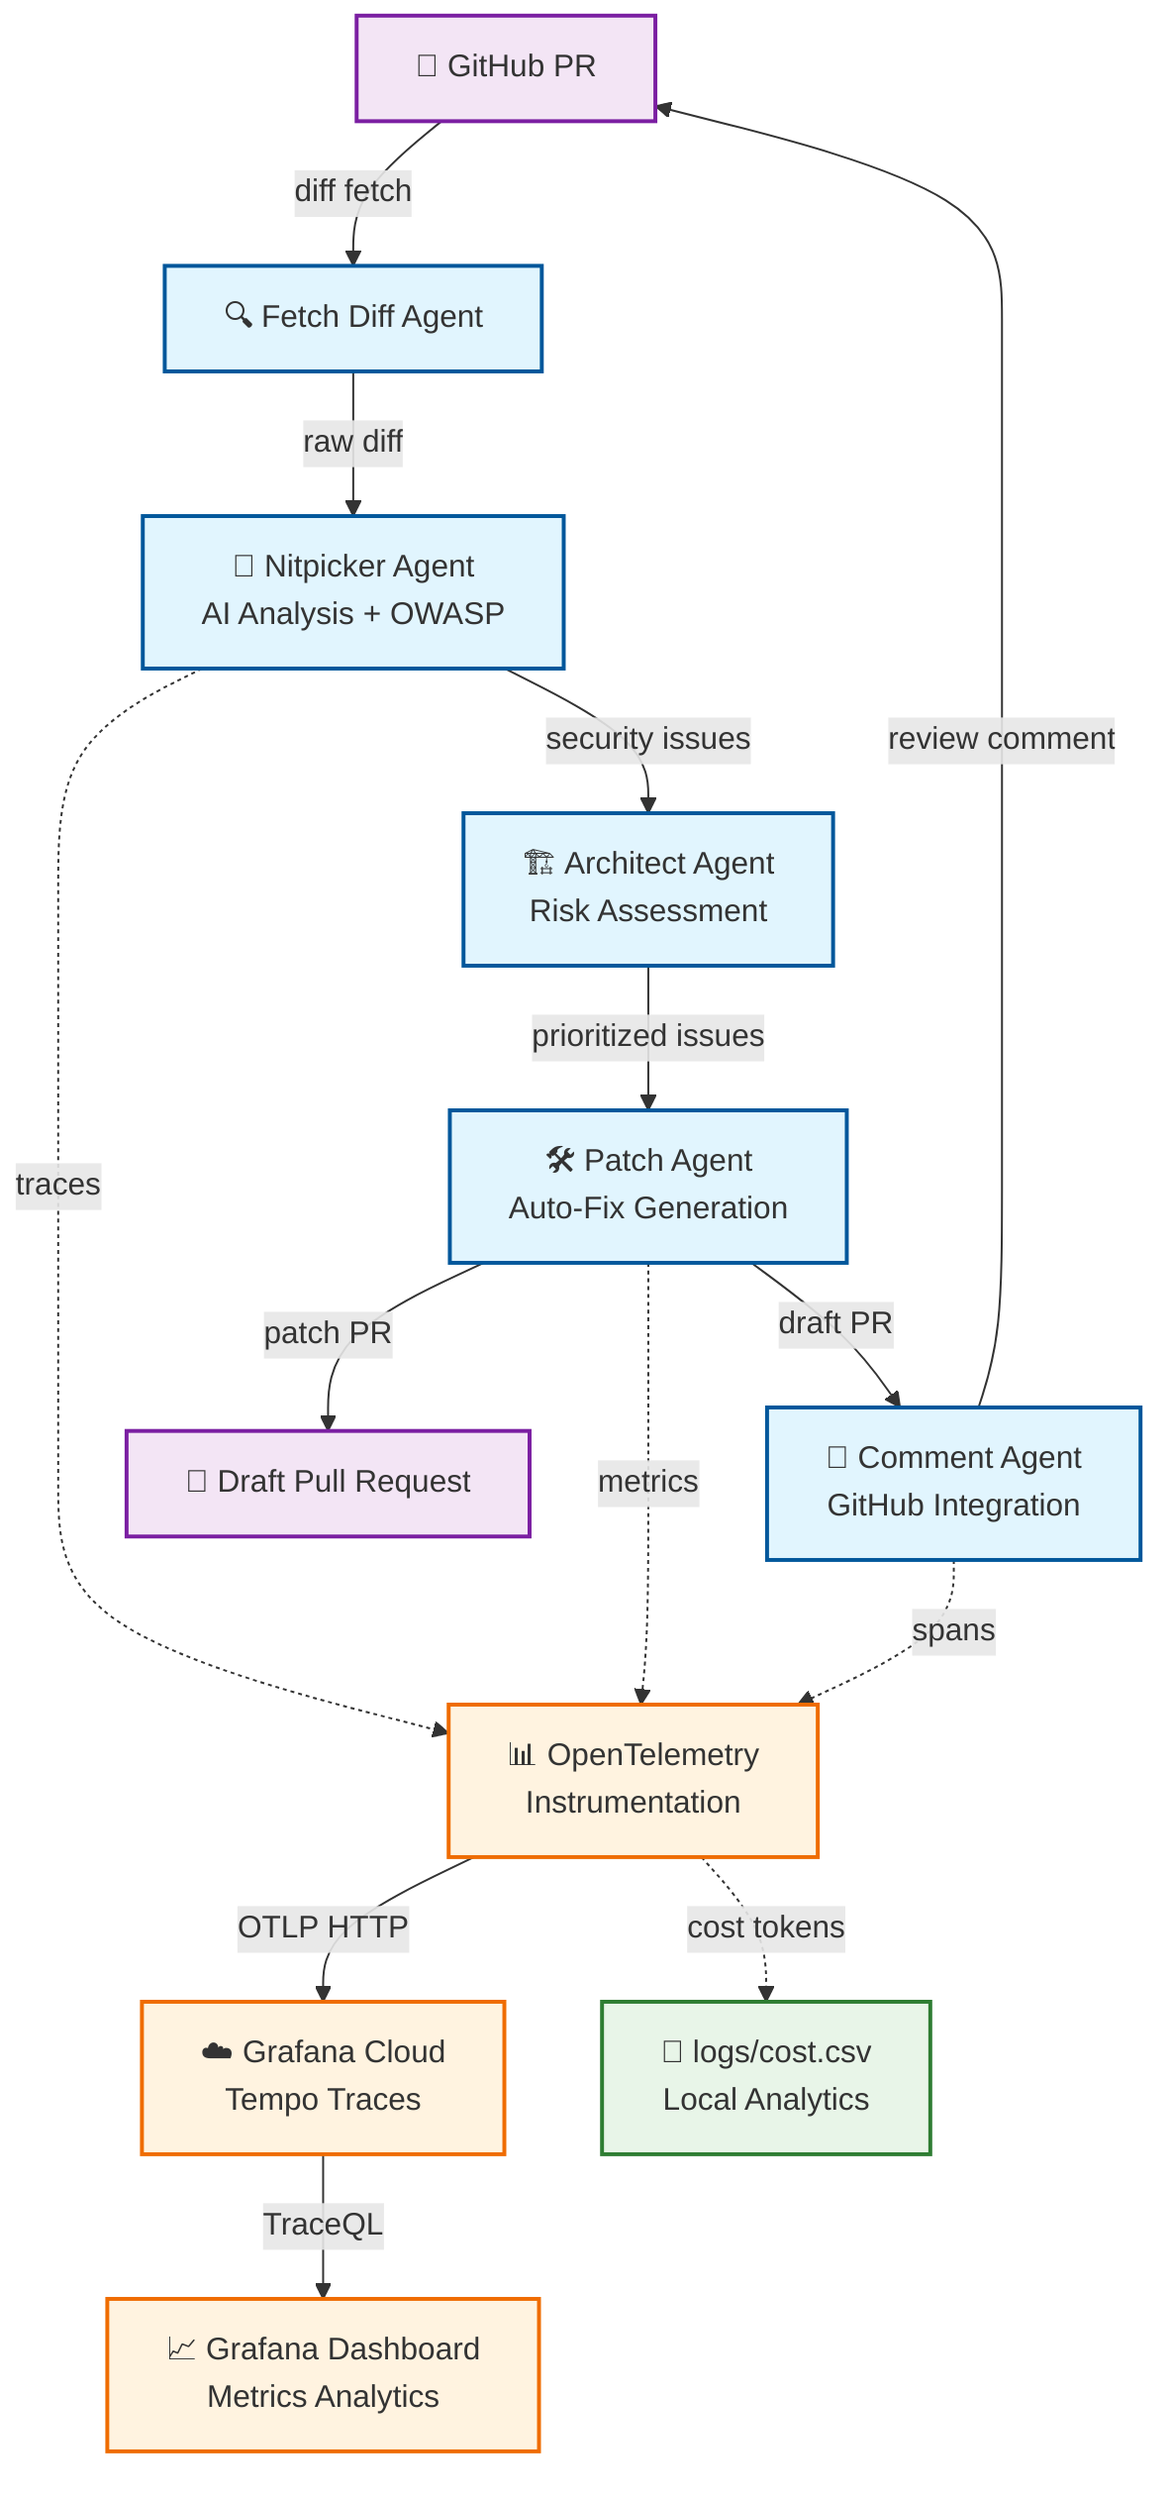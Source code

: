 graph TD
    %% GitHub Integration
    GH["🔗 GitHub PR"] --> |diff fetch| FD["🔍 Fetch Diff Agent"]
    
    %% Multi-Agent Pipeline
    FD --> |raw diff| NP["🤖 Nitpicker Agent<br/>AI Analysis + OWASP"]
    NP --> |security issues| AR["🏗️ Architect Agent<br/>Risk Assessment"]
    AR --> |prioritized issues| PA["🛠️ Patch Agent<br/>Auto-Fix Generation"]
    PA --> |draft PR| CM["💬 Comment Agent<br/>GitHub Integration"]
    
    %% Output Channels
    CM --> |review comment| GH
    PA --> |patch PR| PR["📝 Draft Pull Request"]
    
    %% Observability Layer
    NP -.-> |traces| OT["📊 OpenTelemetry<br/>Instrumentation"]
    PA -.-> |metrics| OT
    CM -.-> |spans| OT
    
    %% Monitoring Stack
    OT --> |OTLP HTTP| GC["☁️ Grafana Cloud<br/>Tempo Traces"]
    GC --> |TraceQL| GB["📈 Grafana Dashboard<br/>Metrics Analytics"]
    
    %% Cost Tracking
    OT -.-> |cost tokens| CSV["📄 logs/cost.csv<br/>Local Analytics"]
    
    %% Styling
    classDef agent fill:#e1f5fe,stroke:#01579b,stroke-width:2px;
    classDef github fill:#f3e5f5,stroke:#7b1fa2,stroke-width:2px;
    classDef observability fill:#fff3e0,stroke:#ef6c00,stroke-width:2px;
    classDef storage fill:#e8f5e8,stroke:#2e7d32,stroke-width:2px;
    
    class FD,NP,AR,PA,CM agent;
    class GH,PR github;
    class OT,GC,GB observability;
    class CSV storage;